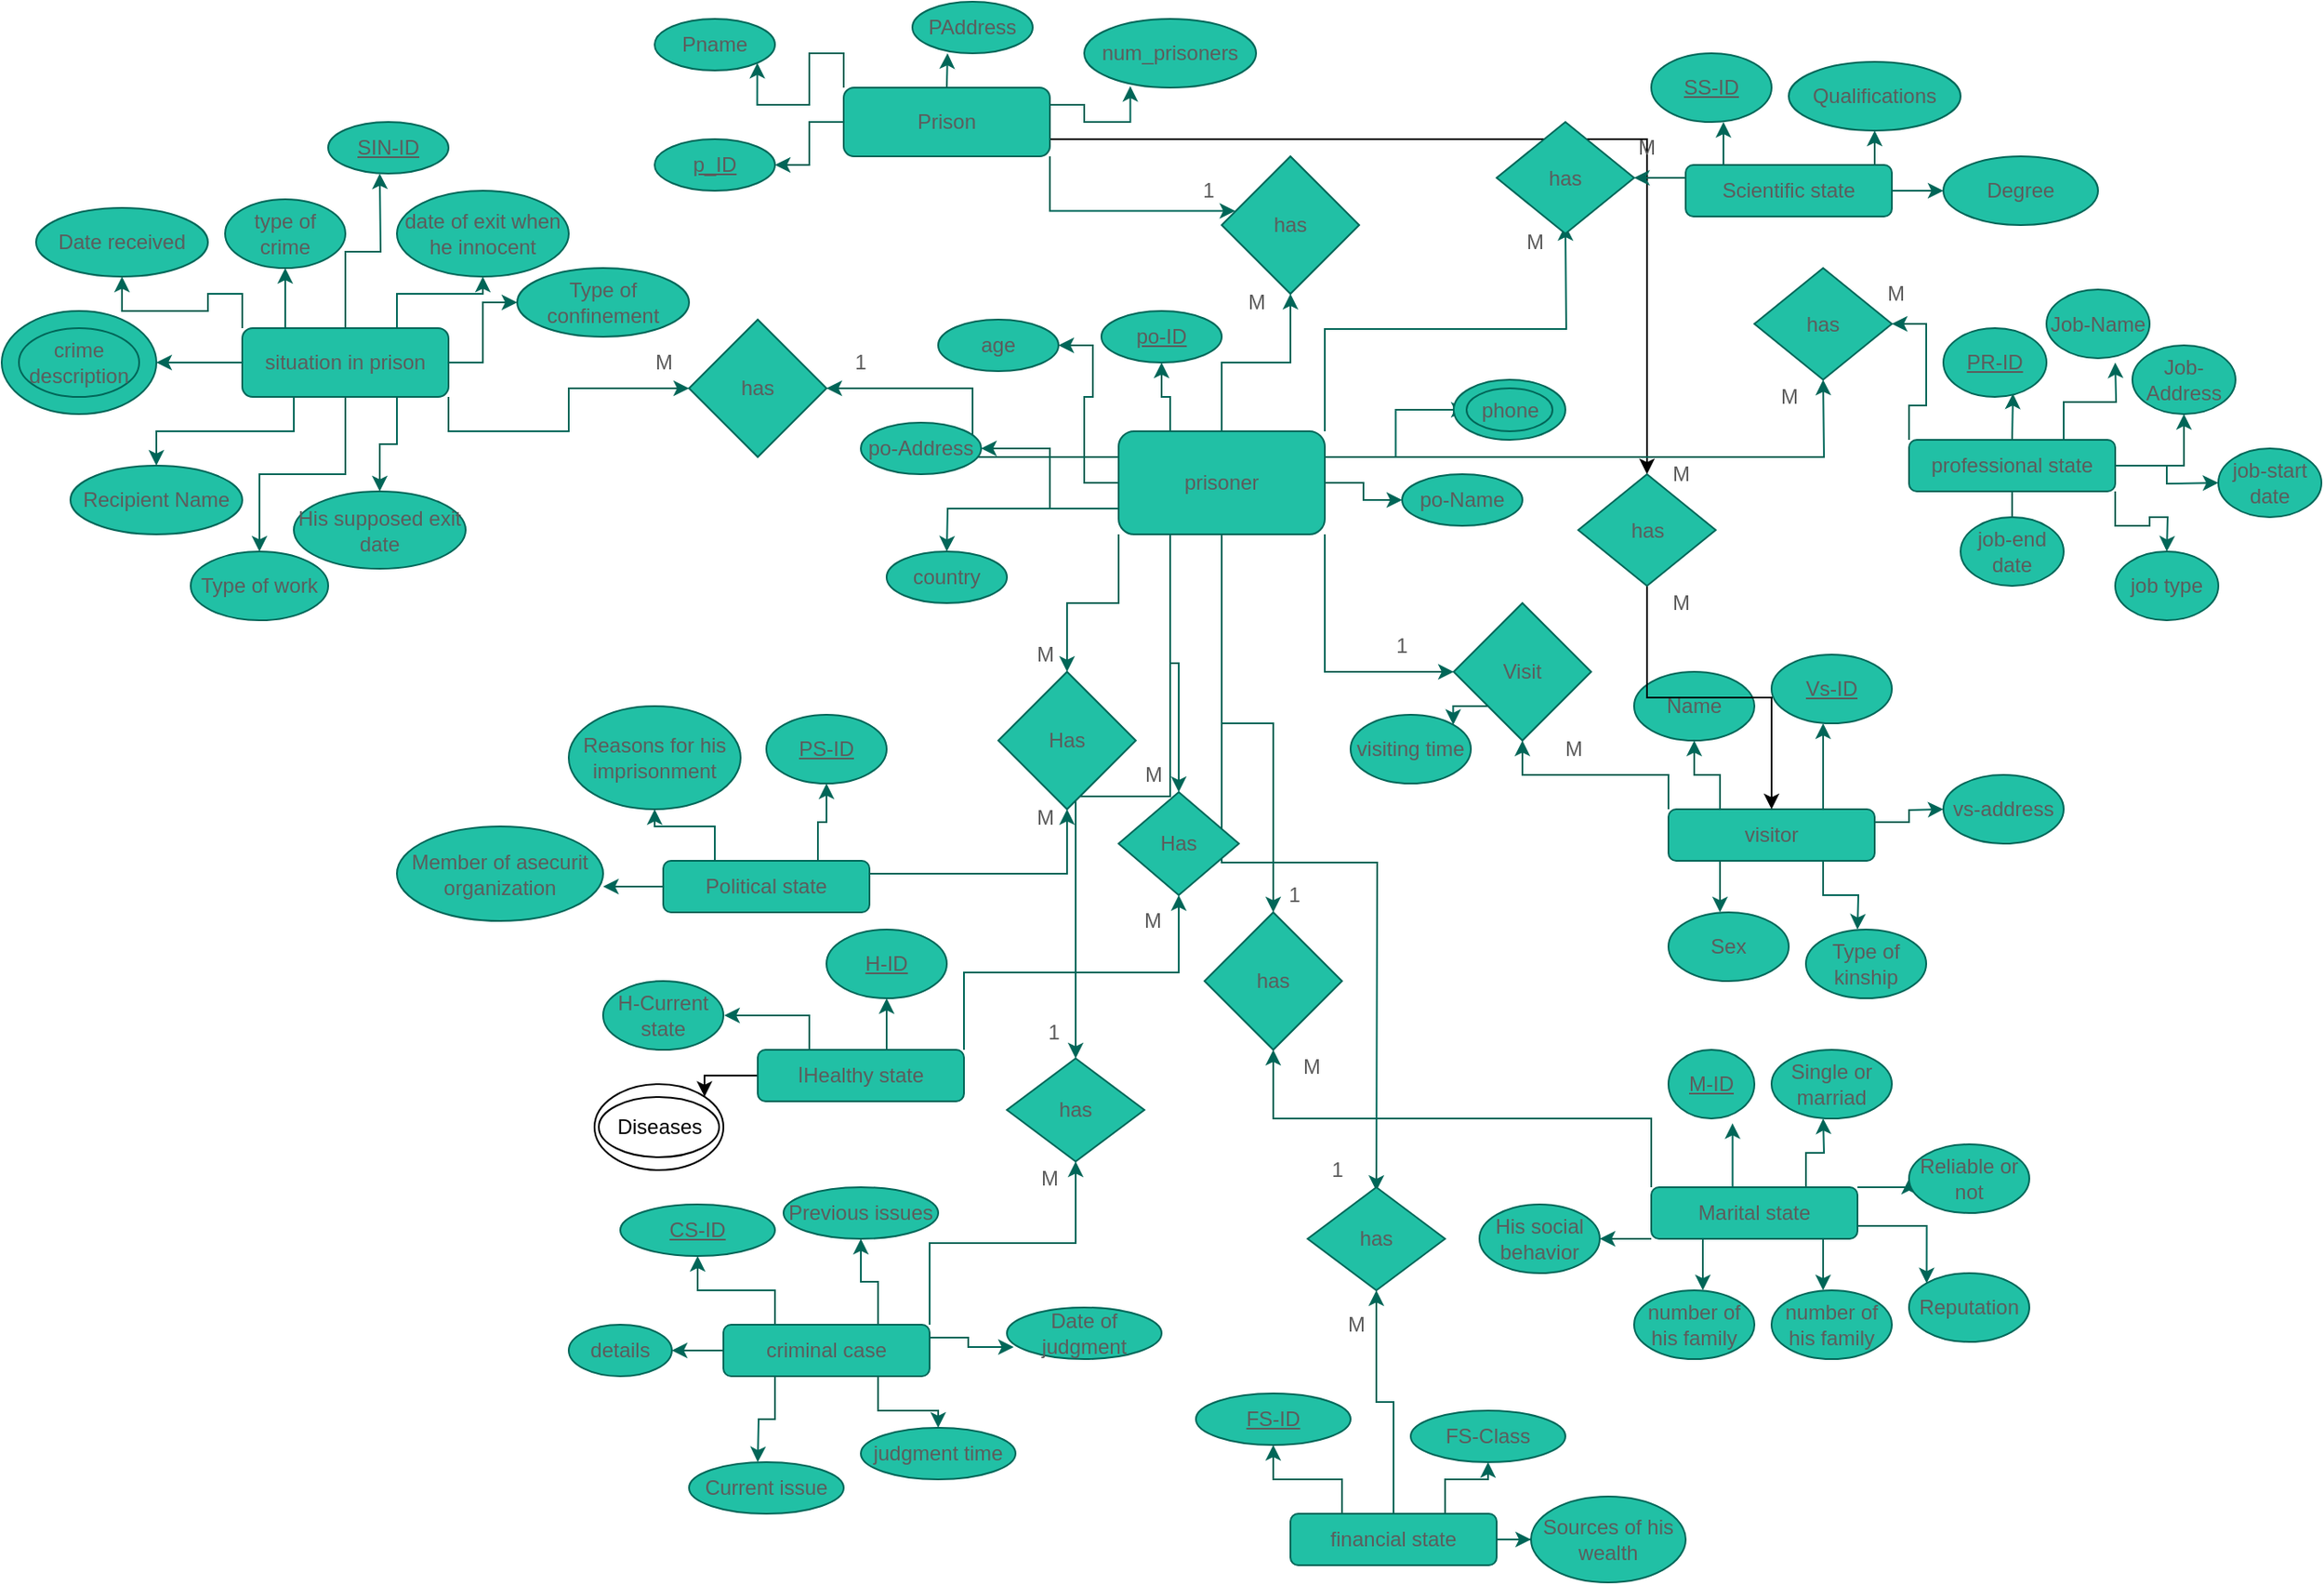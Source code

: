 <mxfile version="20.8.16" type="device"><diagram name="Page-1" id="OMonY8Aa_exWiT_2hj-F"><mxGraphModel dx="1714" dy="1616" grid="1" gridSize="10" guides="1" tooltips="1" connect="1" arrows="1" fold="1" page="1" pageScale="1" pageWidth="850" pageHeight="1100" math="0" shadow="0"><root><mxCell id="0"/><mxCell id="1" parent="0"/><mxCell id="MbUuIBeNiaPPrsIq4-G8-134" style="edgeStyle=orthogonalEdgeStyle;rounded=0;orthogonalLoop=1;jettySize=auto;html=1;exitX=0;exitY=0.5;exitDx=0;exitDy=0;entryX=1;entryY=0.5;entryDx=0;entryDy=0;labelBackgroundColor=none;strokeColor=#006658;fontColor=default;" parent="1" source="MbUuIBeNiaPPrsIq4-G8-1" target="MbUuIBeNiaPPrsIq4-G8-9" edge="1"><mxGeometry relative="1" as="geometry"/></mxCell><mxCell id="MbUuIBeNiaPPrsIq4-G8-135" style="edgeStyle=orthogonalEdgeStyle;rounded=0;orthogonalLoop=1;jettySize=auto;html=1;exitX=0;exitY=0;exitDx=0;exitDy=0;entryX=1;entryY=1;entryDx=0;entryDy=0;labelBackgroundColor=none;strokeColor=#006658;fontColor=default;" parent="1" source="MbUuIBeNiaPPrsIq4-G8-1" target="MbUuIBeNiaPPrsIq4-G8-3" edge="1"><mxGeometry relative="1" as="geometry"/></mxCell><mxCell id="MbUuIBeNiaPPrsIq4-G8-136" style="edgeStyle=orthogonalEdgeStyle;rounded=0;orthogonalLoop=1;jettySize=auto;html=1;exitX=0.5;exitY=0;exitDx=0;exitDy=0;entryX=0.292;entryY=1;entryDx=0;entryDy=0;entryPerimeter=0;labelBackgroundColor=none;strokeColor=#006658;fontColor=default;" parent="1" source="MbUuIBeNiaPPrsIq4-G8-1" target="MbUuIBeNiaPPrsIq4-G8-5" edge="1"><mxGeometry relative="1" as="geometry"/></mxCell><mxCell id="MbUuIBeNiaPPrsIq4-G8-137" style="edgeStyle=orthogonalEdgeStyle;rounded=0;orthogonalLoop=1;jettySize=auto;html=1;exitX=1;exitY=0.25;exitDx=0;exitDy=0;entryX=0.268;entryY=0.978;entryDx=0;entryDy=0;entryPerimeter=0;labelBackgroundColor=none;strokeColor=#006658;fontColor=default;" parent="1" source="MbUuIBeNiaPPrsIq4-G8-1" target="MbUuIBeNiaPPrsIq4-G8-7" edge="1"><mxGeometry relative="1" as="geometry"/></mxCell><mxCell id="MbUuIBeNiaPPrsIq4-G8-139" style="edgeStyle=orthogonalEdgeStyle;rounded=0;orthogonalLoop=1;jettySize=auto;html=1;exitX=1;exitY=1;exitDx=0;exitDy=0;entryX=0.098;entryY=0.397;entryDx=0;entryDy=0;entryPerimeter=0;labelBackgroundColor=none;strokeColor=#006658;fontColor=default;" parent="1" source="MbUuIBeNiaPPrsIq4-G8-1" target="MbUuIBeNiaPPrsIq4-G8-131" edge="1"><mxGeometry relative="1" as="geometry"/></mxCell><mxCell id="uuQGjO946w9uLMO9quJl-11" style="edgeStyle=orthogonalEdgeStyle;rounded=0;orthogonalLoop=1;jettySize=auto;html=1;exitX=1;exitY=0.75;exitDx=0;exitDy=0;entryX=0.5;entryY=0;entryDx=0;entryDy=0;" edge="1" parent="1" source="MbUuIBeNiaPPrsIq4-G8-1" target="uuQGjO946w9uLMO9quJl-10"><mxGeometry relative="1" as="geometry"/></mxCell><mxCell id="MbUuIBeNiaPPrsIq4-G8-1" value="Prison" style="rounded=1;whiteSpace=wrap;html=1;labelBackgroundColor=none;fillColor=#21C0A5;strokeColor=#006658;fontColor=#5C5C5C;" parent="1" vertex="1"><mxGeometry x="150" y="20" width="120" height="40" as="geometry"/></mxCell><mxCell id="MbUuIBeNiaPPrsIq4-G8-3" value="Pname" style="ellipse;whiteSpace=wrap;html=1;labelBackgroundColor=none;fillColor=#21C0A5;strokeColor=#006658;fontColor=#5C5C5C;" parent="1" vertex="1"><mxGeometry x="40" y="-20" width="70" height="30" as="geometry"/></mxCell><mxCell id="MbUuIBeNiaPPrsIq4-G8-5" value="PAddress" style="ellipse;whiteSpace=wrap;html=1;labelBackgroundColor=none;fillColor=#21C0A5;strokeColor=#006658;fontColor=#5C5C5C;" parent="1" vertex="1"><mxGeometry x="190" y="-30" width="70" height="30" as="geometry"/></mxCell><mxCell id="MbUuIBeNiaPPrsIq4-G8-7" value="num_prisoners" style="ellipse;whiteSpace=wrap;html=1;labelBackgroundColor=none;fillColor=#21C0A5;strokeColor=#006658;fontColor=#5C5C5C;" parent="1" vertex="1"><mxGeometry x="290" y="-20" width="100" height="40" as="geometry"/></mxCell><mxCell id="MbUuIBeNiaPPrsIq4-G8-9" value="p_ID" style="ellipse;whiteSpace=wrap;html=1;fontStyle=4;labelBackgroundColor=none;fillColor=#21C0A5;strokeColor=#006658;fontColor=#5C5C5C;" parent="1" vertex="1"><mxGeometry x="40" y="50" width="70" height="30" as="geometry"/></mxCell><mxCell id="MbUuIBeNiaPPrsIq4-G8-39" style="edgeStyle=orthogonalEdgeStyle;rounded=0;orthogonalLoop=1;jettySize=auto;html=1;exitX=0.25;exitY=0;exitDx=0;exitDy=0;labelBackgroundColor=none;strokeColor=#006658;fontColor=default;" parent="1" source="MbUuIBeNiaPPrsIq4-G8-10" target="MbUuIBeNiaPPrsIq4-G8-12" edge="1"><mxGeometry relative="1" as="geometry"/></mxCell><mxCell id="MbUuIBeNiaPPrsIq4-G8-140" style="edgeStyle=orthogonalEdgeStyle;rounded=0;orthogonalLoop=1;jettySize=auto;html=1;exitX=0.5;exitY=0;exitDx=0;exitDy=0;entryX=0.5;entryY=1;entryDx=0;entryDy=0;labelBackgroundColor=none;strokeColor=#006658;fontColor=default;" parent="1" source="MbUuIBeNiaPPrsIq4-G8-10" target="MbUuIBeNiaPPrsIq4-G8-131" edge="1"><mxGeometry relative="1" as="geometry"/></mxCell><mxCell id="MbUuIBeNiaPPrsIq4-G8-147" style="edgeStyle=orthogonalEdgeStyle;rounded=0;orthogonalLoop=1;jettySize=auto;html=1;exitX=1;exitY=1;exitDx=0;exitDy=0;entryX=0;entryY=0.5;entryDx=0;entryDy=0;labelBackgroundColor=none;strokeColor=#006658;fontColor=default;" parent="1" source="MbUuIBeNiaPPrsIq4-G8-10" target="MbUuIBeNiaPPrsIq4-G8-146" edge="1"><mxGeometry relative="1" as="geometry"/></mxCell><mxCell id="MbUuIBeNiaPPrsIq4-G8-165" style="edgeStyle=orthogonalEdgeStyle;rounded=0;orthogonalLoop=1;jettySize=auto;html=1;exitX=0;exitY=0.5;exitDx=0;exitDy=0;entryX=1;entryY=0.5;entryDx=0;entryDy=0;labelBackgroundColor=none;strokeColor=#006658;fontColor=default;" parent="1" source="MbUuIBeNiaPPrsIq4-G8-10" target="MbUuIBeNiaPPrsIq4-G8-22" edge="1"><mxGeometry relative="1" as="geometry"/></mxCell><mxCell id="MbUuIBeNiaPPrsIq4-G8-169" style="edgeStyle=orthogonalEdgeStyle;rounded=0;orthogonalLoop=1;jettySize=auto;html=1;exitX=0;exitY=0.75;exitDx=0;exitDy=0;entryX=1;entryY=0.5;entryDx=0;entryDy=0;labelBackgroundColor=none;strokeColor=#006658;fontColor=default;" parent="1" source="MbUuIBeNiaPPrsIq4-G8-10" target="MbUuIBeNiaPPrsIq4-G8-16" edge="1"><mxGeometry relative="1" as="geometry"/></mxCell><mxCell id="MbUuIBeNiaPPrsIq4-G8-173" style="edgeStyle=orthogonalEdgeStyle;rounded=0;orthogonalLoop=1;jettySize=auto;html=1;exitX=0;exitY=1;exitDx=0;exitDy=0;entryX=0.5;entryY=0;entryDx=0;entryDy=0;labelBackgroundColor=none;strokeColor=#006658;fontColor=default;" parent="1" source="MbUuIBeNiaPPrsIq4-G8-10" target="MbUuIBeNiaPPrsIq4-G8-171" edge="1"><mxGeometry relative="1" as="geometry"/></mxCell><mxCell id="MbUuIBeNiaPPrsIq4-G8-179" style="edgeStyle=orthogonalEdgeStyle;rounded=0;orthogonalLoop=1;jettySize=auto;html=1;exitX=0.25;exitY=1;exitDx=0;exitDy=0;entryX=0.5;entryY=0;entryDx=0;entryDy=0;labelBackgroundColor=none;strokeColor=#006658;fontColor=default;" parent="1" source="MbUuIBeNiaPPrsIq4-G8-10" target="MbUuIBeNiaPPrsIq4-G8-178" edge="1"><mxGeometry relative="1" as="geometry"/></mxCell><mxCell id="MbUuIBeNiaPPrsIq4-G8-187" style="edgeStyle=orthogonalEdgeStyle;rounded=0;orthogonalLoop=1;jettySize=auto;html=1;exitX=1;exitY=0;exitDx=0;exitDy=0;labelBackgroundColor=none;strokeColor=#006658;fontColor=default;" parent="1" source="MbUuIBeNiaPPrsIq4-G8-10" edge="1"><mxGeometry relative="1" as="geometry"><mxPoint x="570" y="100" as="targetPoint"/></mxGeometry></mxCell><mxCell id="MbUuIBeNiaPPrsIq4-G8-192" style="edgeStyle=orthogonalEdgeStyle;rounded=0;orthogonalLoop=1;jettySize=auto;html=1;exitX=0.5;exitY=1;exitDx=0;exitDy=0;labelBackgroundColor=none;strokeColor=#006658;fontColor=default;" parent="1" source="MbUuIBeNiaPPrsIq4-G8-10" edge="1"><mxGeometry relative="1" as="geometry"><mxPoint x="460" y="662.105" as="targetPoint"/></mxGeometry></mxCell><mxCell id="MbUuIBeNiaPPrsIq4-G8-197" style="edgeStyle=orthogonalEdgeStyle;rounded=0;orthogonalLoop=1;jettySize=auto;html=1;exitX=0.25;exitY=1;exitDx=0;exitDy=0;entryX=0.5;entryY=0;entryDx=0;entryDy=0;labelBackgroundColor=none;strokeColor=#006658;fontColor=default;" parent="1" source="MbUuIBeNiaPPrsIq4-G8-10" target="MbUuIBeNiaPPrsIq4-G8-198" edge="1"><mxGeometry relative="1" as="geometry"><mxPoint x="240" y="601.053" as="targetPoint"/></mxGeometry></mxCell><mxCell id="MbUuIBeNiaPPrsIq4-G8-206" style="edgeStyle=orthogonalEdgeStyle;rounded=0;orthogonalLoop=1;jettySize=auto;html=1;exitX=1;exitY=0.25;exitDx=0;exitDy=0;labelBackgroundColor=none;strokeColor=#006658;fontColor=default;" parent="1" source="MbUuIBeNiaPPrsIq4-G8-10" edge="1"><mxGeometry relative="1" as="geometry"><mxPoint x="720" y="190" as="targetPoint"/></mxGeometry></mxCell><mxCell id="zQ4SBWnWQ6qEHcmuZ1zt-25" style="edgeStyle=orthogonalEdgeStyle;rounded=0;orthogonalLoop=1;jettySize=auto;html=1;exitX=0.5;exitY=1;exitDx=0;exitDy=0;entryX=0.5;entryY=0;entryDx=0;entryDy=0;strokeColor=#006658;fontColor=default;fillColor=#21C0A5;labelBackgroundColor=none;" parent="1" source="MbUuIBeNiaPPrsIq4-G8-10" target="MbUuIBeNiaPPrsIq4-G8-153" edge="1"><mxGeometry relative="1" as="geometry"/></mxCell><mxCell id="zQ4SBWnWQ6qEHcmuZ1zt-60" style="edgeStyle=orthogonalEdgeStyle;rounded=0;orthogonalLoop=1;jettySize=auto;html=1;exitX=1;exitY=0.25;exitDx=0;exitDy=0;entryX=0;entryY=0.5;entryDx=0;entryDy=0;strokeColor=#006658;fontColor=default;fillColor=#21C0A5;labelBackgroundColor=none;" parent="1" source="MbUuIBeNiaPPrsIq4-G8-10" target="zQ4SBWnWQ6qEHcmuZ1zt-7" edge="1"><mxGeometry relative="1" as="geometry"/></mxCell><mxCell id="zQ4SBWnWQ6qEHcmuZ1zt-61" style="edgeStyle=orthogonalEdgeStyle;rounded=0;orthogonalLoop=1;jettySize=auto;html=1;exitX=1;exitY=0.5;exitDx=0;exitDy=0;entryX=0;entryY=0.5;entryDx=0;entryDy=0;strokeColor=#006658;fontColor=default;fillColor=#21C0A5;labelBackgroundColor=none;" parent="1" source="MbUuIBeNiaPPrsIq4-G8-10" target="zQ4SBWnWQ6qEHcmuZ1zt-59" edge="1"><mxGeometry relative="1" as="geometry"/></mxCell><mxCell id="zQ4SBWnWQ6qEHcmuZ1zt-67" style="edgeStyle=orthogonalEdgeStyle;rounded=0;orthogonalLoop=1;jettySize=auto;html=1;exitX=0;exitY=0.75;exitDx=0;exitDy=0;strokeColor=#006658;fontColor=default;fillColor=#21C0A5;labelBackgroundColor=none;" parent="1" source="MbUuIBeNiaPPrsIq4-G8-10" edge="1"><mxGeometry relative="1" as="geometry"><mxPoint x="210" y="290" as="targetPoint"/></mxGeometry></mxCell><mxCell id="zQ4SBWnWQ6qEHcmuZ1zt-77" style="edgeStyle=orthogonalEdgeStyle;rounded=0;orthogonalLoop=1;jettySize=auto;html=1;exitX=0;exitY=0.25;exitDx=0;exitDy=0;entryX=1;entryY=0.5;entryDx=0;entryDy=0;strokeColor=#006658;fontColor=default;fillColor=#21C0A5;labelBackgroundColor=none;" parent="1" source="MbUuIBeNiaPPrsIq4-G8-10" target="zQ4SBWnWQ6qEHcmuZ1zt-69" edge="1"><mxGeometry relative="1" as="geometry"/></mxCell><mxCell id="MbUuIBeNiaPPrsIq4-G8-10" value="prisoner" style="rounded=1;whiteSpace=wrap;html=1;labelBackgroundColor=none;fillColor=#21C0A5;strokeColor=#006658;fontColor=#5C5C5C;" parent="1" vertex="1"><mxGeometry x="310" y="220" width="120" height="60" as="geometry"/></mxCell><mxCell id="MbUuIBeNiaPPrsIq4-G8-12" value="po-ID" style="ellipse;whiteSpace=wrap;html=1;fontStyle=4;labelBackgroundColor=none;fillColor=#21C0A5;strokeColor=#006658;fontColor=#5C5C5C;" parent="1" vertex="1"><mxGeometry x="300" y="150" width="70" height="30" as="geometry"/></mxCell><mxCell id="MbUuIBeNiaPPrsIq4-G8-16" value="po-Address" style="ellipse;whiteSpace=wrap;html=1;labelBackgroundColor=none;fillColor=#21C0A5;strokeColor=#006658;fontColor=#5C5C5C;" parent="1" vertex="1"><mxGeometry x="160" y="215" width="70" height="30" as="geometry"/></mxCell><mxCell id="MbUuIBeNiaPPrsIq4-G8-22" value="age" style="ellipse;whiteSpace=wrap;html=1;labelBackgroundColor=none;fillColor=#21C0A5;strokeColor=#006658;fontColor=#5C5C5C;" parent="1" vertex="1"><mxGeometry x="205" y="155" width="70" height="30" as="geometry"/></mxCell><mxCell id="MbUuIBeNiaPPrsIq4-G8-56" style="edgeStyle=orthogonalEdgeStyle;rounded=0;orthogonalLoop=1;jettySize=auto;html=1;exitX=0.25;exitY=0;exitDx=0;exitDy=0;entryX=0.5;entryY=1;entryDx=0;entryDy=0;labelBackgroundColor=none;strokeColor=#006658;fontColor=default;" parent="1" source="MbUuIBeNiaPPrsIq4-G8-54" target="MbUuIBeNiaPPrsIq4-G8-55" edge="1"><mxGeometry relative="1" as="geometry"/></mxCell><mxCell id="MbUuIBeNiaPPrsIq4-G8-57" style="edgeStyle=orthogonalEdgeStyle;rounded=0;orthogonalLoop=1;jettySize=auto;html=1;exitX=0.75;exitY=0;exitDx=0;exitDy=0;labelBackgroundColor=none;strokeColor=#006658;fontColor=default;" parent="1" source="MbUuIBeNiaPPrsIq4-G8-54" edge="1"><mxGeometry relative="1" as="geometry"><mxPoint x="720" y="390" as="targetPoint"/></mxGeometry></mxCell><mxCell id="MbUuIBeNiaPPrsIq4-G8-59" style="edgeStyle=orthogonalEdgeStyle;rounded=0;orthogonalLoop=1;jettySize=auto;html=1;exitX=1;exitY=0.25;exitDx=0;exitDy=0;labelBackgroundColor=none;strokeColor=#006658;fontColor=default;" parent="1" source="MbUuIBeNiaPPrsIq4-G8-54" edge="1"><mxGeometry relative="1" as="geometry"><mxPoint x="790" y="440" as="targetPoint"/></mxGeometry></mxCell><mxCell id="MbUuIBeNiaPPrsIq4-G8-63" style="edgeStyle=orthogonalEdgeStyle;rounded=0;orthogonalLoop=1;jettySize=auto;html=1;exitX=0.25;exitY=1;exitDx=0;exitDy=0;labelBackgroundColor=none;strokeColor=#006658;fontColor=default;" parent="1" source="MbUuIBeNiaPPrsIq4-G8-54" edge="1"><mxGeometry relative="1" as="geometry"><mxPoint x="660" y="500" as="targetPoint"/></mxGeometry></mxCell><mxCell id="MbUuIBeNiaPPrsIq4-G8-65" style="edgeStyle=orthogonalEdgeStyle;rounded=0;orthogonalLoop=1;jettySize=auto;html=1;exitX=0.75;exitY=1;exitDx=0;exitDy=0;labelBackgroundColor=none;strokeColor=#006658;fontColor=default;" parent="1" source="MbUuIBeNiaPPrsIq4-G8-54" edge="1"><mxGeometry relative="1" as="geometry"><mxPoint x="740" y="510" as="targetPoint"/></mxGeometry></mxCell><mxCell id="MbUuIBeNiaPPrsIq4-G8-148" style="edgeStyle=orthogonalEdgeStyle;rounded=0;orthogonalLoop=1;jettySize=auto;html=1;exitX=0;exitY=0;exitDx=0;exitDy=0;labelBackgroundColor=none;strokeColor=#006658;fontColor=default;" parent="1" source="MbUuIBeNiaPPrsIq4-G8-54" target="MbUuIBeNiaPPrsIq4-G8-146" edge="1"><mxGeometry relative="1" as="geometry"/></mxCell><mxCell id="MbUuIBeNiaPPrsIq4-G8-54" value="visitor" style="rounded=1;whiteSpace=wrap;html=1;labelBackgroundColor=none;fillColor=#21C0A5;strokeColor=#006658;fontColor=#5C5C5C;" parent="1" vertex="1"><mxGeometry x="630" y="440" width="120" height="30" as="geometry"/></mxCell><mxCell id="MbUuIBeNiaPPrsIq4-G8-55" value="Name" style="ellipse;whiteSpace=wrap;html=1;labelBackgroundColor=none;fillColor=#21C0A5;strokeColor=#006658;fontColor=#5C5C5C;" parent="1" vertex="1"><mxGeometry x="610" y="360" width="70" height="40" as="geometry"/></mxCell><mxCell id="MbUuIBeNiaPPrsIq4-G8-58" value="Vs-ID" style="ellipse;whiteSpace=wrap;html=1;fontStyle=4;labelBackgroundColor=none;fillColor=#21C0A5;strokeColor=#006658;fontColor=#5C5C5C;" parent="1" vertex="1"><mxGeometry x="690" y="350" width="70" height="40" as="geometry"/></mxCell><mxCell id="MbUuIBeNiaPPrsIq4-G8-60" value="vs-address" style="ellipse;whiteSpace=wrap;html=1;labelBackgroundColor=none;fillColor=#21C0A5;strokeColor=#006658;fontColor=#5C5C5C;" parent="1" vertex="1"><mxGeometry x="790" y="420" width="70" height="40" as="geometry"/></mxCell><mxCell id="MbUuIBeNiaPPrsIq4-G8-64" value="Sex" style="ellipse;whiteSpace=wrap;html=1;labelBackgroundColor=none;fillColor=#21C0A5;strokeColor=#006658;fontColor=#5C5C5C;" parent="1" vertex="1"><mxGeometry x="630" y="500" width="70" height="40" as="geometry"/></mxCell><mxCell id="MbUuIBeNiaPPrsIq4-G8-66" value="Type of kinship" style="ellipse;whiteSpace=wrap;html=1;labelBackgroundColor=none;fillColor=#21C0A5;strokeColor=#006658;fontColor=#5C5C5C;" parent="1" vertex="1"><mxGeometry x="710" y="510" width="70" height="40" as="geometry"/></mxCell><mxCell id="MbUuIBeNiaPPrsIq4-G8-68" style="edgeStyle=orthogonalEdgeStyle;rounded=0;orthogonalLoop=1;jettySize=auto;html=1;exitX=0.25;exitY=0;exitDx=0;exitDy=0;labelBackgroundColor=none;strokeColor=#006658;fontColor=default;" parent="1" source="MbUuIBeNiaPPrsIq4-G8-67" edge="1"><mxGeometry relative="1" as="geometry"><mxPoint x="80" y="560" as="targetPoint"/></mxGeometry></mxCell><mxCell id="MbUuIBeNiaPPrsIq4-G8-71" style="edgeStyle=orthogonalEdgeStyle;rounded=0;orthogonalLoop=1;jettySize=auto;html=1;exitX=0.5;exitY=0;exitDx=0;exitDy=0;entryX=0.5;entryY=1;entryDx=0;entryDy=0;labelBackgroundColor=none;strokeColor=#006658;fontColor=default;" parent="1" source="MbUuIBeNiaPPrsIq4-G8-67" target="MbUuIBeNiaPPrsIq4-G8-70" edge="1"><mxGeometry relative="1" as="geometry"/></mxCell><mxCell id="MbUuIBeNiaPPrsIq4-G8-185" style="edgeStyle=orthogonalEdgeStyle;rounded=0;orthogonalLoop=1;jettySize=auto;html=1;exitX=1;exitY=0;exitDx=0;exitDy=0;entryX=0.5;entryY=1;entryDx=0;entryDy=0;labelBackgroundColor=none;strokeColor=#006658;fontColor=default;" parent="1" source="MbUuIBeNiaPPrsIq4-G8-67" target="MbUuIBeNiaPPrsIq4-G8-178" edge="1"><mxGeometry relative="1" as="geometry"/></mxCell><mxCell id="uuQGjO946w9uLMO9quJl-3" style="edgeStyle=orthogonalEdgeStyle;rounded=0;orthogonalLoop=1;jettySize=auto;html=1;exitX=0;exitY=0.5;exitDx=0;exitDy=0;entryX=1;entryY=0;entryDx=0;entryDy=0;" edge="1" parent="1" source="MbUuIBeNiaPPrsIq4-G8-67" target="uuQGjO946w9uLMO9quJl-2"><mxGeometry relative="1" as="geometry"/></mxCell><mxCell id="MbUuIBeNiaPPrsIq4-G8-67" value="اHealthy state" style="rounded=1;whiteSpace=wrap;html=1;labelBackgroundColor=none;fillColor=#21C0A5;strokeColor=#006658;fontColor=#5C5C5C;" parent="1" vertex="1"><mxGeometry x="100" y="580" width="120" height="30" as="geometry"/></mxCell><mxCell id="MbUuIBeNiaPPrsIq4-G8-69" value="H-Current state" style="ellipse;whiteSpace=wrap;html=1;labelBackgroundColor=none;fillColor=#21C0A5;strokeColor=#006658;fontColor=#5C5C5C;" parent="1" vertex="1"><mxGeometry x="10" y="540" width="70" height="40" as="geometry"/></mxCell><mxCell id="MbUuIBeNiaPPrsIq4-G8-70" value="H-ID" style="ellipse;whiteSpace=wrap;html=1;fontStyle=4;labelBackgroundColor=none;fillColor=#21C0A5;strokeColor=#006658;fontColor=#5C5C5C;" parent="1" vertex="1"><mxGeometry x="140" y="510" width="70" height="40" as="geometry"/></mxCell><mxCell id="MbUuIBeNiaPPrsIq4-G8-77" style="edgeStyle=orthogonalEdgeStyle;rounded=0;orthogonalLoop=1;jettySize=auto;html=1;exitX=0.75;exitY=0;exitDx=0;exitDy=0;labelBackgroundColor=none;strokeColor=#006658;fontColor=default;" parent="1" source="MbUuIBeNiaPPrsIq4-G8-74" edge="1"><mxGeometry relative="1" as="geometry"><mxPoint x="720" y="620" as="targetPoint"/></mxGeometry></mxCell><mxCell id="MbUuIBeNiaPPrsIq4-G8-81" style="edgeStyle=orthogonalEdgeStyle;rounded=0;orthogonalLoop=1;jettySize=auto;html=1;exitX=0.75;exitY=1;exitDx=0;exitDy=0;labelBackgroundColor=none;strokeColor=#006658;fontColor=default;" parent="1" source="MbUuIBeNiaPPrsIq4-G8-74" edge="1"><mxGeometry relative="1" as="geometry"><mxPoint x="720" y="720" as="targetPoint"/></mxGeometry></mxCell><mxCell id="MbUuIBeNiaPPrsIq4-G8-83" style="edgeStyle=orthogonalEdgeStyle;rounded=0;orthogonalLoop=1;jettySize=auto;html=1;exitX=0.25;exitY=1;exitDx=0;exitDy=0;labelBackgroundColor=none;strokeColor=#006658;fontColor=default;" parent="1" source="MbUuIBeNiaPPrsIq4-G8-74" edge="1"><mxGeometry relative="1" as="geometry"><mxPoint x="650" y="720" as="targetPoint"/></mxGeometry></mxCell><mxCell id="MbUuIBeNiaPPrsIq4-G8-85" style="edgeStyle=orthogonalEdgeStyle;rounded=0;orthogonalLoop=1;jettySize=auto;html=1;exitX=0;exitY=1;exitDx=0;exitDy=0;labelBackgroundColor=none;strokeColor=#006658;fontColor=default;" parent="1" source="MbUuIBeNiaPPrsIq4-G8-74" edge="1"><mxGeometry relative="1" as="geometry"><mxPoint x="590" y="690" as="targetPoint"/></mxGeometry></mxCell><mxCell id="MbUuIBeNiaPPrsIq4-G8-156" style="edgeStyle=orthogonalEdgeStyle;rounded=0;orthogonalLoop=1;jettySize=auto;html=1;exitX=1;exitY=0.75;exitDx=0;exitDy=0;entryX=0;entryY=0;entryDx=0;entryDy=0;labelBackgroundColor=none;strokeColor=#006658;fontColor=default;" parent="1" source="MbUuIBeNiaPPrsIq4-G8-74" target="MbUuIBeNiaPPrsIq4-G8-155" edge="1"><mxGeometry relative="1" as="geometry"/></mxCell><mxCell id="MbUuIBeNiaPPrsIq4-G8-157" style="edgeStyle=orthogonalEdgeStyle;rounded=0;orthogonalLoop=1;jettySize=auto;html=1;exitX=1;exitY=0;exitDx=0;exitDy=0;entryX=0;entryY=0.5;entryDx=0;entryDy=0;labelBackgroundColor=none;strokeColor=#006658;fontColor=default;" parent="1" source="MbUuIBeNiaPPrsIq4-G8-74" target="MbUuIBeNiaPPrsIq4-G8-80" edge="1"><mxGeometry relative="1" as="geometry"/></mxCell><mxCell id="MbUuIBeNiaPPrsIq4-G8-159" style="edgeStyle=orthogonalEdgeStyle;rounded=0;orthogonalLoop=1;jettySize=auto;html=1;exitX=0.5;exitY=0;exitDx=0;exitDy=0;entryX=0.746;entryY=1.07;entryDx=0;entryDy=0;entryPerimeter=0;labelBackgroundColor=none;strokeColor=#006658;fontColor=default;" parent="1" source="MbUuIBeNiaPPrsIq4-G8-74" target="MbUuIBeNiaPPrsIq4-G8-76" edge="1"><mxGeometry relative="1" as="geometry"/></mxCell><mxCell id="MbUuIBeNiaPPrsIq4-G8-164" style="edgeStyle=orthogonalEdgeStyle;rounded=0;orthogonalLoop=1;jettySize=auto;html=1;exitX=0;exitY=0;exitDx=0;exitDy=0;entryX=0.5;entryY=1;entryDx=0;entryDy=0;labelBackgroundColor=none;strokeColor=#006658;fontColor=default;" parent="1" source="MbUuIBeNiaPPrsIq4-G8-74" target="MbUuIBeNiaPPrsIq4-G8-153" edge="1"><mxGeometry relative="1" as="geometry"/></mxCell><mxCell id="MbUuIBeNiaPPrsIq4-G8-74" value="Marital state" style="rounded=1;whiteSpace=wrap;html=1;labelBackgroundColor=none;fillColor=#21C0A5;strokeColor=#006658;fontColor=#5C5C5C;" parent="1" vertex="1"><mxGeometry x="620" y="660" width="120" height="30" as="geometry"/></mxCell><mxCell id="MbUuIBeNiaPPrsIq4-G8-76" value="M-ID" style="ellipse;whiteSpace=wrap;html=1;fontStyle=4;labelBackgroundColor=none;fillColor=#21C0A5;strokeColor=#006658;fontColor=#5C5C5C;" parent="1" vertex="1"><mxGeometry x="630" y="580" width="50" height="40" as="geometry"/></mxCell><mxCell id="MbUuIBeNiaPPrsIq4-G8-78" value="Single or marriad" style="ellipse;whiteSpace=wrap;html=1;fontStyle=0;labelBackgroundColor=none;fillColor=#21C0A5;strokeColor=#006658;fontColor=#5C5C5C;" parent="1" vertex="1"><mxGeometry x="690" y="580" width="70" height="40" as="geometry"/></mxCell><mxCell id="MbUuIBeNiaPPrsIq4-G8-80" value="Reliable or not" style="ellipse;whiteSpace=wrap;html=1;fontStyle=0;labelBackgroundColor=none;fillColor=#21C0A5;strokeColor=#006658;fontColor=#5C5C5C;" parent="1" vertex="1"><mxGeometry x="770" y="635" width="70" height="40" as="geometry"/></mxCell><mxCell id="MbUuIBeNiaPPrsIq4-G8-82" value="number of his family" style="ellipse;whiteSpace=wrap;html=1;fontStyle=0;labelBackgroundColor=none;fillColor=#21C0A5;strokeColor=#006658;fontColor=#5C5C5C;" parent="1" vertex="1"><mxGeometry x="690" y="720" width="70" height="40" as="geometry"/></mxCell><mxCell id="MbUuIBeNiaPPrsIq4-G8-84" value="number of his family" style="ellipse;whiteSpace=wrap;html=1;fontStyle=0;labelBackgroundColor=none;fillColor=#21C0A5;strokeColor=#006658;fontColor=#5C5C5C;" parent="1" vertex="1"><mxGeometry x="610" y="720" width="70" height="40" as="geometry"/></mxCell><mxCell id="MbUuIBeNiaPPrsIq4-G8-86" value="His social behavior" style="ellipse;whiteSpace=wrap;html=1;fontStyle=0;labelBackgroundColor=none;fillColor=#21C0A5;strokeColor=#006658;fontColor=#5C5C5C;" parent="1" vertex="1"><mxGeometry x="520" y="670" width="70" height="40" as="geometry"/></mxCell><mxCell id="MbUuIBeNiaPPrsIq4-G8-91" style="edgeStyle=orthogonalEdgeStyle;rounded=0;orthogonalLoop=1;jettySize=auto;html=1;exitX=0.25;exitY=0;exitDx=0;exitDy=0;entryX=0.5;entryY=1;entryDx=0;entryDy=0;labelBackgroundColor=none;strokeColor=#006658;fontColor=default;" parent="1" source="MbUuIBeNiaPPrsIq4-G8-89" target="MbUuIBeNiaPPrsIq4-G8-90" edge="1"><mxGeometry relative="1" as="geometry"/></mxCell><mxCell id="MbUuIBeNiaPPrsIq4-G8-93" style="edgeStyle=orthogonalEdgeStyle;rounded=0;orthogonalLoop=1;jettySize=auto;html=1;exitX=0.75;exitY=0;exitDx=0;exitDy=0;entryX=0.5;entryY=1;entryDx=0;entryDy=0;labelBackgroundColor=none;strokeColor=#006658;fontColor=default;" parent="1" source="MbUuIBeNiaPPrsIq4-G8-89" target="MbUuIBeNiaPPrsIq4-G8-92" edge="1"><mxGeometry relative="1" as="geometry"/></mxCell><mxCell id="MbUuIBeNiaPPrsIq4-G8-95" style="edgeStyle=orthogonalEdgeStyle;rounded=0;orthogonalLoop=1;jettySize=auto;html=1;exitX=1;exitY=0.25;exitDx=0;exitDy=0;entryX=0.044;entryY=0.767;entryDx=0;entryDy=0;entryPerimeter=0;labelBackgroundColor=none;strokeColor=#006658;fontColor=default;" parent="1" source="MbUuIBeNiaPPrsIq4-G8-89" target="MbUuIBeNiaPPrsIq4-G8-94" edge="1"><mxGeometry relative="1" as="geometry"/></mxCell><mxCell id="MbUuIBeNiaPPrsIq4-G8-97" style="edgeStyle=orthogonalEdgeStyle;rounded=0;orthogonalLoop=1;jettySize=auto;html=1;exitX=0.75;exitY=1;exitDx=0;exitDy=0;entryX=0.5;entryY=0;entryDx=0;entryDy=0;labelBackgroundColor=none;strokeColor=#006658;fontColor=default;" parent="1" source="MbUuIBeNiaPPrsIq4-G8-89" target="MbUuIBeNiaPPrsIq4-G8-96" edge="1"><mxGeometry relative="1" as="geometry"/></mxCell><mxCell id="MbUuIBeNiaPPrsIq4-G8-98" style="edgeStyle=orthogonalEdgeStyle;rounded=0;orthogonalLoop=1;jettySize=auto;html=1;exitX=0.25;exitY=1;exitDx=0;exitDy=0;labelBackgroundColor=none;strokeColor=#006658;fontColor=default;" parent="1" source="MbUuIBeNiaPPrsIq4-G8-89" edge="1"><mxGeometry relative="1" as="geometry"><mxPoint x="100" y="820" as="targetPoint"/></mxGeometry></mxCell><mxCell id="MbUuIBeNiaPPrsIq4-G8-100" style="edgeStyle=orthogonalEdgeStyle;rounded=0;orthogonalLoop=1;jettySize=auto;html=1;exitX=0;exitY=0.5;exitDx=0;exitDy=0;labelBackgroundColor=none;strokeColor=#006658;fontColor=default;" parent="1" source="MbUuIBeNiaPPrsIq4-G8-89" edge="1"><mxGeometry relative="1" as="geometry"><mxPoint x="50" y="755" as="targetPoint"/></mxGeometry></mxCell><mxCell id="MbUuIBeNiaPPrsIq4-G8-204" style="edgeStyle=orthogonalEdgeStyle;rounded=0;orthogonalLoop=1;jettySize=auto;html=1;exitX=1;exitY=0;exitDx=0;exitDy=0;entryX=0.5;entryY=1;entryDx=0;entryDy=0;labelBackgroundColor=none;strokeColor=#006658;fontColor=default;" parent="1" source="MbUuIBeNiaPPrsIq4-G8-89" target="MbUuIBeNiaPPrsIq4-G8-198" edge="1"><mxGeometry relative="1" as="geometry"/></mxCell><mxCell id="MbUuIBeNiaPPrsIq4-G8-89" value="criminal case" style="rounded=1;whiteSpace=wrap;html=1;labelBackgroundColor=none;fillColor=#21C0A5;strokeColor=#006658;fontColor=#5C5C5C;" parent="1" vertex="1"><mxGeometry x="80" y="740" width="120" height="30" as="geometry"/></mxCell><mxCell id="MbUuIBeNiaPPrsIq4-G8-90" value="CS-ID" style="ellipse;whiteSpace=wrap;html=1;fontStyle=4;labelBackgroundColor=none;fillColor=#21C0A5;strokeColor=#006658;fontColor=#5C5C5C;" parent="1" vertex="1"><mxGeometry x="20" y="670" width="90" height="30" as="geometry"/></mxCell><mxCell id="MbUuIBeNiaPPrsIq4-G8-92" value="Previous issues" style="ellipse;whiteSpace=wrap;html=1;labelBackgroundColor=none;fillColor=#21C0A5;strokeColor=#006658;fontColor=#5C5C5C;" parent="1" vertex="1"><mxGeometry x="115" y="660" width="90" height="30" as="geometry"/></mxCell><mxCell id="MbUuIBeNiaPPrsIq4-G8-94" value="Date of judgment" style="ellipse;whiteSpace=wrap;html=1;labelBackgroundColor=none;fillColor=#21C0A5;strokeColor=#006658;fontColor=#5C5C5C;" parent="1" vertex="1"><mxGeometry x="245" y="730" width="90" height="30" as="geometry"/></mxCell><mxCell id="MbUuIBeNiaPPrsIq4-G8-96" value="judgment time" style="ellipse;whiteSpace=wrap;html=1;labelBackgroundColor=none;fillColor=#21C0A5;strokeColor=#006658;fontColor=#5C5C5C;" parent="1" vertex="1"><mxGeometry x="160" y="800" width="90" height="30" as="geometry"/></mxCell><mxCell id="MbUuIBeNiaPPrsIq4-G8-99" value="Current issue" style="ellipse;whiteSpace=wrap;html=1;labelBackgroundColor=none;fillColor=#21C0A5;strokeColor=#006658;fontColor=#5C5C5C;" parent="1" vertex="1"><mxGeometry x="60" y="820" width="90" height="30" as="geometry"/></mxCell><mxCell id="MbUuIBeNiaPPrsIq4-G8-101" value="details" style="ellipse;whiteSpace=wrap;html=1;labelBackgroundColor=none;fillColor=#21C0A5;strokeColor=#006658;fontColor=#5C5C5C;" parent="1" vertex="1"><mxGeometry x="-10" y="740" width="60" height="30" as="geometry"/></mxCell><mxCell id="MbUuIBeNiaPPrsIq4-G8-106" style="edgeStyle=orthogonalEdgeStyle;rounded=0;orthogonalLoop=1;jettySize=auto;html=1;exitX=0.25;exitY=0;exitDx=0;exitDy=0;entryX=0.5;entryY=1;entryDx=0;entryDy=0;labelBackgroundColor=none;strokeColor=#006658;fontColor=default;" parent="1" source="MbUuIBeNiaPPrsIq4-G8-102" target="MbUuIBeNiaPPrsIq4-G8-103" edge="1"><mxGeometry relative="1" as="geometry"/></mxCell><mxCell id="MbUuIBeNiaPPrsIq4-G8-107" style="edgeStyle=orthogonalEdgeStyle;rounded=0;orthogonalLoop=1;jettySize=auto;html=1;exitX=0.75;exitY=0;exitDx=0;exitDy=0;labelBackgroundColor=none;strokeColor=#006658;fontColor=default;" parent="1" source="MbUuIBeNiaPPrsIq4-G8-102" target="MbUuIBeNiaPPrsIq4-G8-104" edge="1"><mxGeometry relative="1" as="geometry"/></mxCell><mxCell id="MbUuIBeNiaPPrsIq4-G8-109" style="edgeStyle=orthogonalEdgeStyle;rounded=0;orthogonalLoop=1;jettySize=auto;html=1;exitX=1;exitY=0.5;exitDx=0;exitDy=0;labelBackgroundColor=none;strokeColor=#006658;fontColor=default;" parent="1" source="MbUuIBeNiaPPrsIq4-G8-102" target="MbUuIBeNiaPPrsIq4-G8-105" edge="1"><mxGeometry relative="1" as="geometry"/></mxCell><mxCell id="MbUuIBeNiaPPrsIq4-G8-194" style="edgeStyle=orthogonalEdgeStyle;rounded=0;orthogonalLoop=1;jettySize=auto;html=1;exitX=0.5;exitY=0;exitDx=0;exitDy=0;entryX=0.5;entryY=1;entryDx=0;entryDy=0;labelBackgroundColor=none;strokeColor=#006658;fontColor=default;" parent="1" source="MbUuIBeNiaPPrsIq4-G8-102" target="MbUuIBeNiaPPrsIq4-G8-193" edge="1"><mxGeometry relative="1" as="geometry"/></mxCell><mxCell id="MbUuIBeNiaPPrsIq4-G8-102" value="financial state" style="rounded=1;whiteSpace=wrap;html=1;labelBackgroundColor=none;fillColor=#21C0A5;strokeColor=#006658;fontColor=#5C5C5C;" parent="1" vertex="1"><mxGeometry x="410" y="850" width="120" height="30" as="geometry"/></mxCell><mxCell id="MbUuIBeNiaPPrsIq4-G8-103" value="FS-ID" style="ellipse;whiteSpace=wrap;html=1;fontStyle=4;labelBackgroundColor=none;fillColor=#21C0A5;strokeColor=#006658;fontColor=#5C5C5C;" parent="1" vertex="1"><mxGeometry x="355" y="780" width="90" height="30" as="geometry"/></mxCell><mxCell id="MbUuIBeNiaPPrsIq4-G8-104" value="FS-Class" style="ellipse;whiteSpace=wrap;html=1;labelBackgroundColor=none;fillColor=#21C0A5;strokeColor=#006658;fontColor=#5C5C5C;" parent="1" vertex="1"><mxGeometry x="480" y="790" width="90" height="30" as="geometry"/></mxCell><mxCell id="MbUuIBeNiaPPrsIq4-G8-105" value="Sources of his wealth" style="ellipse;whiteSpace=wrap;html=1;labelBackgroundColor=none;fillColor=#21C0A5;strokeColor=#006658;fontColor=#5C5C5C;" parent="1" vertex="1"><mxGeometry x="550" y="840" width="90" height="50" as="geometry"/></mxCell><mxCell id="MbUuIBeNiaPPrsIq4-G8-113" style="edgeStyle=orthogonalEdgeStyle;rounded=0;orthogonalLoop=1;jettySize=auto;html=1;exitX=0.75;exitY=0;exitDx=0;exitDy=0;entryX=0.5;entryY=1;entryDx=0;entryDy=0;labelBackgroundColor=none;strokeColor=#006658;fontColor=default;" parent="1" source="MbUuIBeNiaPPrsIq4-G8-110" target="MbUuIBeNiaPPrsIq4-G8-112" edge="1"><mxGeometry relative="1" as="geometry"/></mxCell><mxCell id="MbUuIBeNiaPPrsIq4-G8-114" style="edgeStyle=orthogonalEdgeStyle;rounded=0;orthogonalLoop=1;jettySize=auto;html=1;exitX=0.25;exitY=0;exitDx=0;exitDy=0;entryX=0.5;entryY=1;entryDx=0;entryDy=0;labelBackgroundColor=none;strokeColor=#006658;fontColor=default;" parent="1" source="MbUuIBeNiaPPrsIq4-G8-110" target="MbUuIBeNiaPPrsIq4-G8-111" edge="1"><mxGeometry relative="1" as="geometry"/></mxCell><mxCell id="MbUuIBeNiaPPrsIq4-G8-172" style="edgeStyle=orthogonalEdgeStyle;rounded=0;orthogonalLoop=1;jettySize=auto;html=1;exitX=1;exitY=0.25;exitDx=0;exitDy=0;entryX=0.5;entryY=1;entryDx=0;entryDy=0;labelBackgroundColor=none;strokeColor=#006658;fontColor=default;" parent="1" source="MbUuIBeNiaPPrsIq4-G8-110" target="MbUuIBeNiaPPrsIq4-G8-171" edge="1"><mxGeometry relative="1" as="geometry"/></mxCell><mxCell id="zQ4SBWnWQ6qEHcmuZ1zt-41" style="edgeStyle=orthogonalEdgeStyle;rounded=0;orthogonalLoop=1;jettySize=auto;html=1;exitX=0;exitY=0.5;exitDx=0;exitDy=0;strokeColor=#006658;fontColor=default;fillColor=#21C0A5;labelBackgroundColor=none;" parent="1" source="MbUuIBeNiaPPrsIq4-G8-110" edge="1"><mxGeometry relative="1" as="geometry"><mxPoint x="10" y="485" as="targetPoint"/></mxGeometry></mxCell><mxCell id="MbUuIBeNiaPPrsIq4-G8-110" value="Political state" style="rounded=1;whiteSpace=wrap;html=1;labelBackgroundColor=none;fillColor=#21C0A5;strokeColor=#006658;fontColor=#5C5C5C;" parent="1" vertex="1"><mxGeometry x="45" y="470" width="120" height="30" as="geometry"/></mxCell><mxCell id="MbUuIBeNiaPPrsIq4-G8-111" value="Reasons for his imprisonment" style="ellipse;whiteSpace=wrap;html=1;labelBackgroundColor=none;fillColor=#21C0A5;strokeColor=#006658;fontColor=#5C5C5C;" parent="1" vertex="1"><mxGeometry x="-10" y="380" width="100" height="60" as="geometry"/></mxCell><mxCell id="MbUuIBeNiaPPrsIq4-G8-112" value="PS-ID" style="ellipse;whiteSpace=wrap;html=1;fontStyle=4;labelBackgroundColor=none;fillColor=#21C0A5;strokeColor=#006658;fontColor=#5C5C5C;" parent="1" vertex="1"><mxGeometry x="105" y="385" width="70" height="40" as="geometry"/></mxCell><mxCell id="MbUuIBeNiaPPrsIq4-G8-117" style="edgeStyle=orthogonalEdgeStyle;rounded=0;orthogonalLoop=1;jettySize=auto;html=1;exitX=0.25;exitY=0;exitDx=0;exitDy=0;entryX=0.6;entryY=1;entryDx=0;entryDy=0;entryPerimeter=0;labelBackgroundColor=none;strokeColor=#006658;fontColor=default;" parent="1" source="MbUuIBeNiaPPrsIq4-G8-115" target="MbUuIBeNiaPPrsIq4-G8-116" edge="1"><mxGeometry relative="1" as="geometry"/></mxCell><mxCell id="MbUuIBeNiaPPrsIq4-G8-119" style="edgeStyle=orthogonalEdgeStyle;rounded=0;orthogonalLoop=1;jettySize=auto;html=1;exitX=0.75;exitY=0;exitDx=0;exitDy=0;entryX=0.5;entryY=1;entryDx=0;entryDy=0;labelBackgroundColor=none;strokeColor=#006658;fontColor=default;" parent="1" source="MbUuIBeNiaPPrsIq4-G8-115" target="MbUuIBeNiaPPrsIq4-G8-118" edge="1"><mxGeometry relative="1" as="geometry"/></mxCell><mxCell id="MbUuIBeNiaPPrsIq4-G8-120" style="edgeStyle=orthogonalEdgeStyle;rounded=0;orthogonalLoop=1;jettySize=auto;html=1;exitX=1;exitY=0.5;exitDx=0;exitDy=0;labelBackgroundColor=none;strokeColor=#006658;fontColor=default;" parent="1" source="MbUuIBeNiaPPrsIq4-G8-115" edge="1"><mxGeometry relative="1" as="geometry"><mxPoint x="790" y="80" as="targetPoint"/></mxGeometry></mxCell><mxCell id="MbUuIBeNiaPPrsIq4-G8-189" style="edgeStyle=orthogonalEdgeStyle;rounded=0;orthogonalLoop=1;jettySize=auto;html=1;exitX=0;exitY=0.25;exitDx=0;exitDy=0;labelBackgroundColor=none;strokeColor=#006658;fontColor=default;" parent="1" source="MbUuIBeNiaPPrsIq4-G8-115" target="MbUuIBeNiaPPrsIq4-G8-188" edge="1"><mxGeometry relative="1" as="geometry"/></mxCell><mxCell id="MbUuIBeNiaPPrsIq4-G8-115" value="Scientific state" style="rounded=1;whiteSpace=wrap;html=1;labelBackgroundColor=none;fillColor=#21C0A5;strokeColor=#006658;fontColor=#5C5C5C;" parent="1" vertex="1"><mxGeometry x="640" y="65" width="120" height="30" as="geometry"/></mxCell><mxCell id="MbUuIBeNiaPPrsIq4-G8-116" value="SS-ID" style="ellipse;whiteSpace=wrap;html=1;fontStyle=4;labelBackgroundColor=none;fillColor=#21C0A5;strokeColor=#006658;fontColor=#5C5C5C;" parent="1" vertex="1"><mxGeometry x="620" width="70" height="40" as="geometry"/></mxCell><mxCell id="MbUuIBeNiaPPrsIq4-G8-118" value="Qualifications" style="ellipse;whiteSpace=wrap;html=1;labelBackgroundColor=none;fillColor=#21C0A5;strokeColor=#006658;fontColor=#5C5C5C;" parent="1" vertex="1"><mxGeometry x="700" y="5" width="100" height="40" as="geometry"/></mxCell><mxCell id="MbUuIBeNiaPPrsIq4-G8-121" value="Degree" style="ellipse;whiteSpace=wrap;html=1;labelBackgroundColor=none;fillColor=#21C0A5;strokeColor=#006658;fontColor=#5C5C5C;" parent="1" vertex="1"><mxGeometry x="790" y="60" width="90" height="40" as="geometry"/></mxCell><mxCell id="MbUuIBeNiaPPrsIq4-G8-209" style="edgeStyle=orthogonalEdgeStyle;rounded=0;orthogonalLoop=1;jettySize=auto;html=1;exitX=0.75;exitY=0;exitDx=0;exitDy=0;labelBackgroundColor=none;strokeColor=#006658;fontColor=default;" parent="1" source="MbUuIBeNiaPPrsIq4-G8-123" edge="1"><mxGeometry relative="1" as="geometry"><mxPoint x="890" y="180" as="targetPoint"/></mxGeometry></mxCell><mxCell id="MbUuIBeNiaPPrsIq4-G8-210" style="edgeStyle=orthogonalEdgeStyle;rounded=0;orthogonalLoop=1;jettySize=auto;html=1;exitX=1;exitY=0.5;exitDx=0;exitDy=0;labelBackgroundColor=none;strokeColor=#006658;fontColor=default;" parent="1" source="MbUuIBeNiaPPrsIq4-G8-123" target="MbUuIBeNiaPPrsIq4-G8-129" edge="1"><mxGeometry relative="1" as="geometry"/></mxCell><mxCell id="MbUuIBeNiaPPrsIq4-G8-211" style="edgeStyle=orthogonalEdgeStyle;rounded=0;orthogonalLoop=1;jettySize=auto;html=1;exitX=0;exitY=0;exitDx=0;exitDy=0;entryX=1;entryY=0.5;entryDx=0;entryDy=0;labelBackgroundColor=none;strokeColor=#006658;fontColor=default;" parent="1" source="MbUuIBeNiaPPrsIq4-G8-123" target="MbUuIBeNiaPPrsIq4-G8-207" edge="1"><mxGeometry relative="1" as="geometry"/></mxCell><mxCell id="MbUuIBeNiaPPrsIq4-G8-212" style="edgeStyle=orthogonalEdgeStyle;rounded=0;orthogonalLoop=1;jettySize=auto;html=1;exitX=0.5;exitY=0;exitDx=0;exitDy=0;entryX=0.675;entryY=0.951;entryDx=0;entryDy=0;entryPerimeter=0;labelBackgroundColor=none;strokeColor=#006658;fontColor=default;" parent="1" source="MbUuIBeNiaPPrsIq4-G8-123" target="MbUuIBeNiaPPrsIq4-G8-125" edge="1"><mxGeometry relative="1" as="geometry"/></mxCell><mxCell id="zQ4SBWnWQ6qEHcmuZ1zt-33" style="edgeStyle=orthogonalEdgeStyle;rounded=0;orthogonalLoop=1;jettySize=auto;html=1;exitX=1;exitY=1;exitDx=0;exitDy=0;strokeColor=#006658;fontColor=default;fillColor=#21C0A5;labelBackgroundColor=none;" parent="1" source="MbUuIBeNiaPPrsIq4-G8-123" edge="1"><mxGeometry relative="1" as="geometry"><mxPoint x="920" y="290" as="targetPoint"/></mxGeometry></mxCell><mxCell id="zQ4SBWnWQ6qEHcmuZ1zt-35" style="edgeStyle=orthogonalEdgeStyle;rounded=0;orthogonalLoop=1;jettySize=auto;html=1;exitX=1;exitY=0.5;exitDx=0;exitDy=0;strokeColor=#006658;fontColor=default;fillColor=#21C0A5;labelBackgroundColor=none;" parent="1" source="MbUuIBeNiaPPrsIq4-G8-123" edge="1"><mxGeometry relative="1" as="geometry"><mxPoint x="950" y="250" as="targetPoint"/></mxGeometry></mxCell><mxCell id="zQ4SBWnWQ6qEHcmuZ1zt-38" style="edgeStyle=orthogonalEdgeStyle;rounded=0;orthogonalLoop=1;jettySize=auto;html=1;exitX=0.5;exitY=1;exitDx=0;exitDy=0;strokeColor=#006658;fontColor=default;fillColor=#21C0A5;labelBackgroundColor=none;" parent="1" source="MbUuIBeNiaPPrsIq4-G8-123" edge="1"><mxGeometry relative="1" as="geometry"><mxPoint x="830" y="280" as="targetPoint"/></mxGeometry></mxCell><mxCell id="MbUuIBeNiaPPrsIq4-G8-123" value="professional state" style="rounded=1;whiteSpace=wrap;html=1;labelBackgroundColor=none;fillColor=#21C0A5;strokeColor=#006658;fontColor=#5C5C5C;" parent="1" vertex="1"><mxGeometry x="770" y="225" width="120" height="30" as="geometry"/></mxCell><mxCell id="MbUuIBeNiaPPrsIq4-G8-125" value="PR-ID" style="ellipse;whiteSpace=wrap;html=1;fontStyle=4;labelBackgroundColor=none;fillColor=#21C0A5;strokeColor=#006658;fontColor=#5C5C5C;" parent="1" vertex="1"><mxGeometry x="790" y="160" width="60" height="40" as="geometry"/></mxCell><mxCell id="MbUuIBeNiaPPrsIq4-G8-127" value="Job-Name" style="ellipse;whiteSpace=wrap;html=1;labelBackgroundColor=none;fillColor=#21C0A5;strokeColor=#006658;fontColor=#5C5C5C;" parent="1" vertex="1"><mxGeometry x="850" y="137.5" width="60" height="40" as="geometry"/></mxCell><mxCell id="MbUuIBeNiaPPrsIq4-G8-129" value="Job-Address" style="ellipse;whiteSpace=wrap;html=1;labelBackgroundColor=none;fillColor=#21C0A5;strokeColor=#006658;fontColor=#5C5C5C;" parent="1" vertex="1"><mxGeometry x="900" y="170" width="60" height="40" as="geometry"/></mxCell><mxCell id="MbUuIBeNiaPPrsIq4-G8-131" value="has" style="rhombus;whiteSpace=wrap;html=1;labelBackgroundColor=none;fillColor=#21C0A5;strokeColor=#006658;fontColor=#5C5C5C;" parent="1" vertex="1"><mxGeometry x="370" y="60" width="80" height="80" as="geometry"/></mxCell><mxCell id="zQ4SBWnWQ6qEHcmuZ1zt-2" style="edgeStyle=orthogonalEdgeStyle;rounded=0;orthogonalLoop=1;jettySize=auto;html=1;exitX=0;exitY=1;exitDx=0;exitDy=0;entryX=1;entryY=0;entryDx=0;entryDy=0;labelBackgroundColor=none;strokeColor=#006658;fontColor=default;" parent="1" source="MbUuIBeNiaPPrsIq4-G8-146" target="zQ4SBWnWQ6qEHcmuZ1zt-1" edge="1"><mxGeometry relative="1" as="geometry"/></mxCell><mxCell id="MbUuIBeNiaPPrsIq4-G8-146" value="Visit" style="rhombus;whiteSpace=wrap;html=1;labelBackgroundColor=none;fillColor=#21C0A5;strokeColor=#006658;fontColor=#5C5C5C;" parent="1" vertex="1"><mxGeometry x="505" y="320" width="80" height="80" as="geometry"/></mxCell><mxCell id="MbUuIBeNiaPPrsIq4-G8-149" value="1" style="rounded=0;whiteSpace=wrap;html=1;fillColor=none;strokeColor=none;labelBackgroundColor=none;fontColor=#5C5C5C;" parent="1" vertex="1"><mxGeometry x="450" y="330" width="50" height="30" as="geometry"/></mxCell><mxCell id="MbUuIBeNiaPPrsIq4-G8-153" value="has" style="rhombus;whiteSpace=wrap;html=1;labelBackgroundColor=none;fillColor=#21C0A5;strokeColor=#006658;fontColor=#5C5C5C;" parent="1" vertex="1"><mxGeometry x="360" y="500" width="80" height="80" as="geometry"/></mxCell><mxCell id="MbUuIBeNiaPPrsIq4-G8-155" value="Reputation" style="ellipse;whiteSpace=wrap;html=1;fontStyle=0;labelBackgroundColor=none;fillColor=#21C0A5;strokeColor=#006658;fontColor=#5C5C5C;" parent="1" vertex="1"><mxGeometry x="770" y="710" width="70" height="40" as="geometry"/></mxCell><mxCell id="MbUuIBeNiaPPrsIq4-G8-171" value="Has" style="rhombus;whiteSpace=wrap;html=1;labelBackgroundColor=none;fillColor=#21C0A5;strokeColor=#006658;fontColor=#5C5C5C;" parent="1" vertex="1"><mxGeometry x="240" y="360" width="80" height="80" as="geometry"/></mxCell><mxCell id="MbUuIBeNiaPPrsIq4-G8-178" value="Has" style="rhombus;whiteSpace=wrap;html=1;labelBackgroundColor=none;fillColor=#21C0A5;strokeColor=#006658;fontColor=#5C5C5C;" parent="1" vertex="1"><mxGeometry x="310" y="430" width="70" height="60" as="geometry"/></mxCell><mxCell id="MbUuIBeNiaPPrsIq4-G8-186" value="M" style="rounded=0;whiteSpace=wrap;html=1;fillColor=none;strokeColor=none;labelBackgroundColor=none;fontColor=#5C5C5C;" parent="1" vertex="1"><mxGeometry x="305" y="490" width="50" height="30" as="geometry"/></mxCell><mxCell id="MbUuIBeNiaPPrsIq4-G8-188" value="has" style="rhombus;whiteSpace=wrap;html=1;labelBackgroundColor=none;fillColor=#21C0A5;strokeColor=#006658;fontColor=#5C5C5C;" parent="1" vertex="1"><mxGeometry x="530" y="40" width="80" height="65" as="geometry"/></mxCell><mxCell id="MbUuIBeNiaPPrsIq4-G8-193" value="has" style="rhombus;whiteSpace=wrap;html=1;labelBackgroundColor=none;fillColor=#21C0A5;strokeColor=#006658;fontColor=#5C5C5C;" parent="1" vertex="1"><mxGeometry x="420" y="660" width="80" height="60" as="geometry"/></mxCell><mxCell id="MbUuIBeNiaPPrsIq4-G8-198" value="has" style="rhombus;whiteSpace=wrap;html=1;labelBackgroundColor=none;fillColor=#21C0A5;strokeColor=#006658;fontColor=#5C5C5C;" parent="1" vertex="1"><mxGeometry x="245" y="585" width="80" height="60" as="geometry"/></mxCell><mxCell id="MbUuIBeNiaPPrsIq4-G8-205" value="M" style="rounded=0;whiteSpace=wrap;html=1;fillColor=none;strokeColor=none;labelBackgroundColor=none;fontColor=#5C5C5C;" parent="1" vertex="1"><mxGeometry x="245" y="640" width="50" height="30" as="geometry"/></mxCell><mxCell id="MbUuIBeNiaPPrsIq4-G8-207" value="has" style="rhombus;whiteSpace=wrap;html=1;labelBackgroundColor=none;fillColor=#21C0A5;strokeColor=#006658;fontColor=#5C5C5C;" parent="1" vertex="1"><mxGeometry x="680" y="125" width="80" height="65" as="geometry"/></mxCell><mxCell id="zQ4SBWnWQ6qEHcmuZ1zt-1" value="visiting time" style="ellipse;whiteSpace=wrap;html=1;labelBackgroundColor=none;fillColor=#21C0A5;strokeColor=#006658;fontColor=#5C5C5C;" parent="1" vertex="1"><mxGeometry x="445" y="385" width="70" height="40" as="geometry"/></mxCell><mxCell id="zQ4SBWnWQ6qEHcmuZ1zt-5" value="" style="ellipse;whiteSpace=wrap;html=1;labelBackgroundColor=none;fillColor=#21C0A5;strokeColor=#006658;fontColor=#5C5C5C;" parent="1" vertex="1"><mxGeometry x="505" y="190" width="65" height="35" as="geometry"/></mxCell><mxCell id="zQ4SBWnWQ6qEHcmuZ1zt-7" value="phone" style="ellipse;whiteSpace=wrap;html=1;labelBackgroundColor=none;fillColor=#21C0A5;strokeColor=#006658;fontColor=#5C5C5C;" parent="1" vertex="1"><mxGeometry x="512.5" y="195" width="50" height="25" as="geometry"/></mxCell><mxCell id="zQ4SBWnWQ6qEHcmuZ1zt-10" value="1" style="rounded=0;whiteSpace=wrap;html=1;strokeColor=none;fontColor=#5C5C5C;fillColor=none;labelBackgroundColor=none;" parent="1" vertex="1"><mxGeometry x="345" y="70" width="35" height="20" as="geometry"/></mxCell><mxCell id="zQ4SBWnWQ6qEHcmuZ1zt-11" value="M" style="rounded=0;whiteSpace=wrap;html=1;strokeColor=none;fontColor=#5C5C5C;fillColor=none;labelBackgroundColor=none;" parent="1" vertex="1"><mxGeometry x="372.5" y="135" width="35" height="20" as="geometry"/></mxCell><mxCell id="zQ4SBWnWQ6qEHcmuZ1zt-14" value="M" style="rounded=0;whiteSpace=wrap;html=1;strokeColor=none;fontColor=#5C5C5C;fillColor=none;labelBackgroundColor=none;" parent="1" vertex="1"><mxGeometry x="250" y="435" width="35" height="20" as="geometry"/></mxCell><mxCell id="zQ4SBWnWQ6qEHcmuZ1zt-16" value="1" style="rounded=0;whiteSpace=wrap;html=1;strokeColor=none;fontColor=#5C5C5C;fillColor=none;labelBackgroundColor=none;" parent="1" vertex="1"><mxGeometry x="255" y="560" width="35" height="20" as="geometry"/></mxCell><mxCell id="zQ4SBWnWQ6qEHcmuZ1zt-18" value="1" style="rounded=0;whiteSpace=wrap;html=1;strokeColor=none;fontColor=#5C5C5C;fillColor=none;labelBackgroundColor=none;" parent="1" vertex="1"><mxGeometry x="420" y="640" width="35" height="20" as="geometry"/></mxCell><mxCell id="zQ4SBWnWQ6qEHcmuZ1zt-24" value="1" style="rounded=0;whiteSpace=wrap;html=1;strokeColor=none;fontColor=#5C5C5C;fillColor=none;labelBackgroundColor=none;" parent="1" vertex="1"><mxGeometry x="395" y="480" width="35" height="20" as="geometry"/></mxCell><mxCell id="zQ4SBWnWQ6qEHcmuZ1zt-27" value="M" style="rounded=0;whiteSpace=wrap;html=1;strokeColor=none;fontColor=#5C5C5C;fillColor=none;labelBackgroundColor=none;" parent="1" vertex="1"><mxGeometry x="405" y="580" width="35" height="20" as="geometry"/></mxCell><mxCell id="zQ4SBWnWQ6qEHcmuZ1zt-29" value="M" style="rounded=0;whiteSpace=wrap;html=1;strokeColor=none;fontColor=#5C5C5C;fillColor=none;labelBackgroundColor=none;" parent="1" vertex="1"><mxGeometry x="600" y="45" width="35" height="20" as="geometry"/></mxCell><mxCell id="zQ4SBWnWQ6qEHcmuZ1zt-30" value="M" style="rounded=0;whiteSpace=wrap;html=1;strokeColor=none;fontColor=#5C5C5C;fillColor=none;labelBackgroundColor=none;" parent="1" vertex="1"><mxGeometry x="535" y="100" width="35" height="20" as="geometry"/></mxCell><mxCell id="zQ4SBWnWQ6qEHcmuZ1zt-31" value="M" style="rounded=0;whiteSpace=wrap;html=1;strokeColor=none;fontColor=#5C5C5C;fillColor=none;labelBackgroundColor=none;" parent="1" vertex="1"><mxGeometry x="745" y="130" width="35" height="20" as="geometry"/></mxCell><mxCell id="zQ4SBWnWQ6qEHcmuZ1zt-32" value="M" style="rounded=0;whiteSpace=wrap;html=1;strokeColor=none;fontColor=#5C5C5C;fillColor=none;labelBackgroundColor=none;" parent="1" vertex="1"><mxGeometry x="682.5" y="190" width="35" height="20" as="geometry"/></mxCell><mxCell id="zQ4SBWnWQ6qEHcmuZ1zt-34" value="job type" style="ellipse;whiteSpace=wrap;html=1;labelBackgroundColor=none;fillColor=#21C0A5;strokeColor=#006658;fontColor=#5C5C5C;" parent="1" vertex="1"><mxGeometry x="890" y="290" width="60" height="40" as="geometry"/></mxCell><mxCell id="zQ4SBWnWQ6qEHcmuZ1zt-36" value="job-start date" style="ellipse;whiteSpace=wrap;html=1;labelBackgroundColor=none;fillColor=#21C0A5;strokeColor=#006658;fontColor=#5C5C5C;" parent="1" vertex="1"><mxGeometry x="950" y="230" width="60" height="40" as="geometry"/></mxCell><mxCell id="zQ4SBWnWQ6qEHcmuZ1zt-39" value="job-end date" style="ellipse;whiteSpace=wrap;html=1;labelBackgroundColor=none;fillColor=#21C0A5;strokeColor=#006658;fontColor=#5C5C5C;" parent="1" vertex="1"><mxGeometry x="800" y="270" width="60" height="40" as="geometry"/></mxCell><mxCell id="zQ4SBWnWQ6qEHcmuZ1zt-40" value="M" style="rounded=0;whiteSpace=wrap;html=1;strokeColor=none;fontColor=#5C5C5C;fillColor=none;labelBackgroundColor=none;" parent="1" vertex="1"><mxGeometry x="250" y="340" width="35" height="20" as="geometry"/></mxCell><mxCell id="zQ4SBWnWQ6qEHcmuZ1zt-42" value="Member of asecurit organization" style="ellipse;whiteSpace=wrap;html=1;labelBackgroundColor=none;fillColor=#21C0A5;strokeColor=#006658;fontColor=#5C5C5C;" parent="1" vertex="1"><mxGeometry x="-110" y="450" width="120" height="55" as="geometry"/></mxCell><mxCell id="zQ4SBWnWQ6qEHcmuZ1zt-46" style="edgeStyle=orthogonalEdgeStyle;rounded=0;orthogonalLoop=1;jettySize=auto;html=1;exitX=0.75;exitY=0;exitDx=0;exitDy=0;entryX=0.5;entryY=1;entryDx=0;entryDy=0;strokeColor=#006658;fontColor=default;fillColor=#21C0A5;labelBackgroundColor=none;" parent="1" source="zQ4SBWnWQ6qEHcmuZ1zt-43" target="zQ4SBWnWQ6qEHcmuZ1zt-45" edge="1"><mxGeometry relative="1" as="geometry"/></mxCell><mxCell id="zQ4SBWnWQ6qEHcmuZ1zt-47" style="edgeStyle=orthogonalEdgeStyle;rounded=0;orthogonalLoop=1;jettySize=auto;html=1;exitX=0.25;exitY=0;exitDx=0;exitDy=0;entryX=0.5;entryY=1;entryDx=0;entryDy=0;strokeColor=#006658;fontColor=default;fillColor=#21C0A5;labelBackgroundColor=none;" parent="1" source="zQ4SBWnWQ6qEHcmuZ1zt-43" target="zQ4SBWnWQ6qEHcmuZ1zt-44" edge="1"><mxGeometry relative="1" as="geometry"/></mxCell><mxCell id="zQ4SBWnWQ6qEHcmuZ1zt-49" style="edgeStyle=orthogonalEdgeStyle;rounded=0;orthogonalLoop=1;jettySize=auto;html=1;exitX=1;exitY=0.5;exitDx=0;exitDy=0;entryX=0;entryY=0.5;entryDx=0;entryDy=0;strokeColor=#006658;fontColor=default;fillColor=#21C0A5;labelBackgroundColor=none;" parent="1" source="zQ4SBWnWQ6qEHcmuZ1zt-43" target="zQ4SBWnWQ6qEHcmuZ1zt-48" edge="1"><mxGeometry relative="1" as="geometry"/></mxCell><mxCell id="zQ4SBWnWQ6qEHcmuZ1zt-51" style="edgeStyle=orthogonalEdgeStyle;rounded=0;orthogonalLoop=1;jettySize=auto;html=1;exitX=0.75;exitY=1;exitDx=0;exitDy=0;strokeColor=#006658;fontColor=default;fillColor=#21C0A5;labelBackgroundColor=none;" parent="1" source="zQ4SBWnWQ6qEHcmuZ1zt-43" target="zQ4SBWnWQ6qEHcmuZ1zt-50" edge="1"><mxGeometry relative="1" as="geometry"/></mxCell><mxCell id="zQ4SBWnWQ6qEHcmuZ1zt-53" style="edgeStyle=orthogonalEdgeStyle;rounded=0;orthogonalLoop=1;jettySize=auto;html=1;exitX=0.25;exitY=1;exitDx=0;exitDy=0;strokeColor=#006658;fontColor=default;fillColor=#21C0A5;labelBackgroundColor=none;" parent="1" source="zQ4SBWnWQ6qEHcmuZ1zt-43" target="zQ4SBWnWQ6qEHcmuZ1zt-52" edge="1"><mxGeometry relative="1" as="geometry"/></mxCell><mxCell id="zQ4SBWnWQ6qEHcmuZ1zt-55" style="edgeStyle=orthogonalEdgeStyle;rounded=0;orthogonalLoop=1;jettySize=auto;html=1;exitX=0.5;exitY=1;exitDx=0;exitDy=0;entryX=0.5;entryY=0;entryDx=0;entryDy=0;strokeColor=#006658;fontColor=default;fillColor=#21C0A5;labelBackgroundColor=none;" parent="1" source="zQ4SBWnWQ6qEHcmuZ1zt-43" target="zQ4SBWnWQ6qEHcmuZ1zt-54" edge="1"><mxGeometry relative="1" as="geometry"/></mxCell><mxCell id="zQ4SBWnWQ6qEHcmuZ1zt-56" style="edgeStyle=orthogonalEdgeStyle;rounded=0;orthogonalLoop=1;jettySize=auto;html=1;exitX=0.5;exitY=0;exitDx=0;exitDy=0;strokeColor=#006658;fontColor=default;fillColor=#21C0A5;labelBackgroundColor=none;" parent="1" source="zQ4SBWnWQ6qEHcmuZ1zt-43" edge="1"><mxGeometry relative="1" as="geometry"><mxPoint x="-120" y="70" as="targetPoint"/></mxGeometry></mxCell><mxCell id="zQ4SBWnWQ6qEHcmuZ1zt-62" style="edgeStyle=orthogonalEdgeStyle;rounded=0;orthogonalLoop=1;jettySize=auto;html=1;strokeColor=#006658;fontColor=default;fillColor=#21C0A5;labelBackgroundColor=none;" parent="1" source="zQ4SBWnWQ6qEHcmuZ1zt-43" edge="1"><mxGeometry relative="1" as="geometry"><mxPoint x="-250" y="180" as="targetPoint"/></mxGeometry></mxCell><mxCell id="zQ4SBWnWQ6qEHcmuZ1zt-71" style="edgeStyle=orthogonalEdgeStyle;rounded=0;orthogonalLoop=1;jettySize=auto;html=1;exitX=1;exitY=1;exitDx=0;exitDy=0;strokeColor=#006658;fontColor=default;fillColor=#21C0A5;labelBackgroundColor=none;" parent="1" source="zQ4SBWnWQ6qEHcmuZ1zt-43" target="zQ4SBWnWQ6qEHcmuZ1zt-69" edge="1"><mxGeometry relative="1" as="geometry"/></mxCell><mxCell id="zQ4SBWnWQ6qEHcmuZ1zt-73" style="edgeStyle=orthogonalEdgeStyle;rounded=0;orthogonalLoop=1;jettySize=auto;html=1;exitX=0;exitY=0;exitDx=0;exitDy=0;strokeColor=#006658;fontColor=default;fillColor=#21C0A5;labelBackgroundColor=none;" parent="1" source="zQ4SBWnWQ6qEHcmuZ1zt-43" target="zQ4SBWnWQ6qEHcmuZ1zt-58" edge="1"><mxGeometry relative="1" as="geometry"/></mxCell><mxCell id="zQ4SBWnWQ6qEHcmuZ1zt-43" value="situation in prison" style="rounded=1;whiteSpace=wrap;html=1;labelBackgroundColor=none;fillColor=#21C0A5;strokeColor=#006658;fontColor=#5C5C5C;" parent="1" vertex="1"><mxGeometry x="-200" y="160" width="120" height="40" as="geometry"/></mxCell><mxCell id="zQ4SBWnWQ6qEHcmuZ1zt-44" value="type of crime" style="ellipse;whiteSpace=wrap;html=1;labelBackgroundColor=none;fillColor=#21C0A5;strokeColor=#006658;fontColor=#5C5C5C;" parent="1" vertex="1"><mxGeometry x="-210" y="85" width="70" height="40" as="geometry"/></mxCell><mxCell id="zQ4SBWnWQ6qEHcmuZ1zt-45" value="date of exit when he innocent" style="ellipse;whiteSpace=wrap;html=1;labelBackgroundColor=none;fillColor=#21C0A5;strokeColor=#006658;fontColor=#5C5C5C;" parent="1" vertex="1"><mxGeometry x="-110" y="80" width="100" height="50" as="geometry"/></mxCell><mxCell id="zQ4SBWnWQ6qEHcmuZ1zt-48" value="Type of confinement" style="ellipse;whiteSpace=wrap;html=1;labelBackgroundColor=none;fillColor=#21C0A5;strokeColor=#006658;fontColor=#5C5C5C;" parent="1" vertex="1"><mxGeometry x="-40" y="125" width="100" height="40" as="geometry"/></mxCell><mxCell id="zQ4SBWnWQ6qEHcmuZ1zt-50" value="His supposed exit date" style="ellipse;whiteSpace=wrap;html=1;labelBackgroundColor=none;fillColor=#21C0A5;strokeColor=#006658;fontColor=#5C5C5C;" parent="1" vertex="1"><mxGeometry x="-170" y="255" width="100" height="45" as="geometry"/></mxCell><mxCell id="zQ4SBWnWQ6qEHcmuZ1zt-52" value="Recipient Name" style="ellipse;whiteSpace=wrap;html=1;labelBackgroundColor=none;fillColor=#21C0A5;strokeColor=#006658;fontColor=#5C5C5C;" parent="1" vertex="1"><mxGeometry x="-300" y="240" width="100" height="40" as="geometry"/></mxCell><mxCell id="zQ4SBWnWQ6qEHcmuZ1zt-54" value="Type of work" style="ellipse;whiteSpace=wrap;html=1;labelBackgroundColor=none;fillColor=#21C0A5;strokeColor=#006658;fontColor=#5C5C5C;" parent="1" vertex="1"><mxGeometry x="-230" y="290" width="80" height="40" as="geometry"/></mxCell><mxCell id="zQ4SBWnWQ6qEHcmuZ1zt-57" value="SIN-ID" style="ellipse;whiteSpace=wrap;html=1;fontStyle=4;labelBackgroundColor=none;fillColor=#21C0A5;strokeColor=#006658;fontColor=#5C5C5C;" parent="1" vertex="1"><mxGeometry x="-150" y="40" width="70" height="30" as="geometry"/></mxCell><mxCell id="zQ4SBWnWQ6qEHcmuZ1zt-58" value="Date received" style="ellipse;whiteSpace=wrap;html=1;labelBackgroundColor=none;fillColor=#21C0A5;strokeColor=#006658;fontColor=#5C5C5C;" parent="1" vertex="1"><mxGeometry x="-320" y="90" width="100" height="40" as="geometry"/></mxCell><mxCell id="zQ4SBWnWQ6qEHcmuZ1zt-59" value="po-Name" style="ellipse;whiteSpace=wrap;html=1;labelBackgroundColor=none;fillColor=#21C0A5;strokeColor=#006658;fontColor=#5C5C5C;" parent="1" vertex="1"><mxGeometry x="475" y="245" width="70" height="30" as="geometry"/></mxCell><mxCell id="zQ4SBWnWQ6qEHcmuZ1zt-65" value="" style="ellipse;whiteSpace=wrap;html=1;strokeColor=#006658;fillColor=#21C0A5;labelBackgroundColor=none;fontColor=#5C5C5C;" parent="1" vertex="1"><mxGeometry x="-340" y="150" width="90" height="60" as="geometry"/></mxCell><mxCell id="zQ4SBWnWQ6qEHcmuZ1zt-66" value="crime description" style="ellipse;whiteSpace=wrap;html=1;strokeColor=#006658;fontColor=#5C5C5C;fillColor=none;labelBackgroundColor=none;" parent="1" vertex="1"><mxGeometry x="-330" y="160" width="70" height="40" as="geometry"/></mxCell><mxCell id="zQ4SBWnWQ6qEHcmuZ1zt-68" value="country" style="ellipse;whiteSpace=wrap;html=1;labelBackgroundColor=none;fillColor=#21C0A5;strokeColor=#006658;fontColor=#5C5C5C;" parent="1" vertex="1"><mxGeometry x="175" y="290" width="70" height="30" as="geometry"/></mxCell><mxCell id="zQ4SBWnWQ6qEHcmuZ1zt-69" value="has" style="rhombus;whiteSpace=wrap;html=1;labelBackgroundColor=none;fillColor=#21C0A5;strokeColor=#006658;fontColor=#5C5C5C;" parent="1" vertex="1"><mxGeometry x="60" y="155" width="80" height="80" as="geometry"/></mxCell><mxCell id="zQ4SBWnWQ6qEHcmuZ1zt-74" value="1" style="rounded=0;whiteSpace=wrap;html=1;fillColor=none;strokeColor=none;labelBackgroundColor=none;fontColor=#5C5C5C;" parent="1" vertex="1"><mxGeometry x="135" y="165" width="50" height="30" as="geometry"/></mxCell><mxCell id="zQ4SBWnWQ6qEHcmuZ1zt-78" value="M" style="rounded=0;whiteSpace=wrap;html=1;strokeColor=none;fontColor=#5C5C5C;fillColor=none;labelBackgroundColor=none;" parent="1" vertex="1"><mxGeometry x="27.5" y="170" width="35" height="20" as="geometry"/></mxCell><mxCell id="zQ4SBWnWQ6qEHcmuZ1zt-79" value="M" style="rounded=0;whiteSpace=wrap;html=1;fillColor=none;strokeColor=none;labelBackgroundColor=none;fontColor=#5C5C5C;" parent="1" vertex="1"><mxGeometry x="550" y="390" width="50" height="30" as="geometry"/></mxCell><mxCell id="zQ4SBWnWQ6qEHcmuZ1zt-80" value="M" style="rounded=0;whiteSpace=wrap;html=1;strokeColor=none;fontColor=#5C5C5C;fillColor=none;labelBackgroundColor=none;" parent="1" vertex="1"><mxGeometry x="430.5" y="730" width="35" height="20" as="geometry"/></mxCell><mxCell id="uuQGjO946w9uLMO9quJl-2" value="" style="ellipse;whiteSpace=wrap;html=1;" vertex="1" parent="1"><mxGeometry x="5" y="600" width="75" height="50" as="geometry"/></mxCell><mxCell id="uuQGjO946w9uLMO9quJl-4" value="Diseases" style="ellipse;whiteSpace=wrap;html=1;" vertex="1" parent="1"><mxGeometry x="7.5" y="607.5" width="70" height="35" as="geometry"/></mxCell><mxCell id="uuQGjO946w9uLMO9quJl-7" value="M" style="rounded=0;whiteSpace=wrap;html=1;strokeColor=none;fontColor=#5C5C5C;fillColor=none;labelBackgroundColor=none;" vertex="1" parent="1"><mxGeometry x="312.5" y="410" width="35" height="20" as="geometry"/></mxCell><mxCell id="uuQGjO946w9uLMO9quJl-12" style="edgeStyle=orthogonalEdgeStyle;rounded=0;orthogonalLoop=1;jettySize=auto;html=1;exitX=0.5;exitY=1;exitDx=0;exitDy=0;entryX=0.5;entryY=0;entryDx=0;entryDy=0;" edge="1" parent="1" source="uuQGjO946w9uLMO9quJl-10" target="MbUuIBeNiaPPrsIq4-G8-54"><mxGeometry relative="1" as="geometry"/></mxCell><mxCell id="uuQGjO946w9uLMO9quJl-10" value="has" style="rhombus;whiteSpace=wrap;html=1;labelBackgroundColor=none;fillColor=#21C0A5;strokeColor=#006658;fontColor=#5C5C5C;" vertex="1" parent="1"><mxGeometry x="577.5" y="245" width="80" height="65" as="geometry"/></mxCell><mxCell id="uuQGjO946w9uLMO9quJl-13" value="M" style="rounded=0;whiteSpace=wrap;html=1;strokeColor=none;fontColor=#5C5C5C;fillColor=none;labelBackgroundColor=none;" vertex="1" parent="1"><mxGeometry x="620" y="235" width="35" height="20" as="geometry"/></mxCell><mxCell id="uuQGjO946w9uLMO9quJl-14" value="M" style="rounded=0;whiteSpace=wrap;html=1;strokeColor=none;fontColor=#5C5C5C;fillColor=none;labelBackgroundColor=none;" vertex="1" parent="1"><mxGeometry x="620" y="310" width="35" height="20" as="geometry"/></mxCell></root></mxGraphModel></diagram></mxfile>